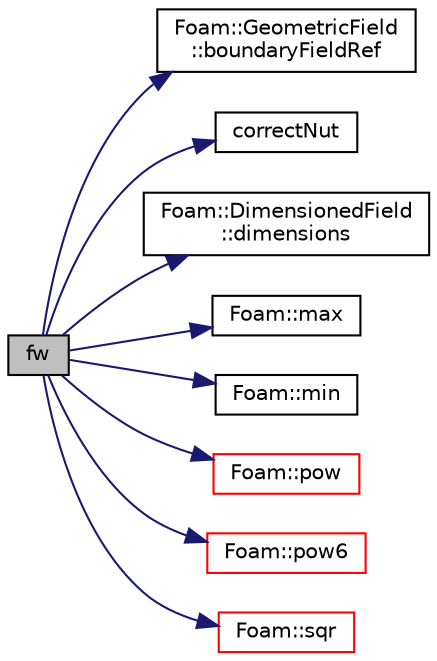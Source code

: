 digraph "fw"
{
  bgcolor="transparent";
  edge [fontname="Helvetica",fontsize="10",labelfontname="Helvetica",labelfontsize="10"];
  node [fontname="Helvetica",fontsize="10",shape=record];
  rankdir="LR";
  Node460 [label="fw",height=0.2,width=0.4,color="black", fillcolor="grey75", style="filled", fontcolor="black"];
  Node460 -> Node461 [color="midnightblue",fontsize="10",style="solid",fontname="Helvetica"];
  Node461 [label="Foam::GeometricField\l::boundaryFieldRef",height=0.2,width=0.4,color="black",URL="$a23249.html#af3831c9fea9f6ae7532a6d57cc67c959",tooltip="Return a reference to the boundary field. "];
  Node460 -> Node462 [color="midnightblue",fontsize="10",style="solid",fontname="Helvetica"];
  Node462 [label="correctNut",height=0.2,width=0.4,color="black",URL="$a32373.html#aaffe89433f18f1ee4137486e19219448"];
  Node460 -> Node463 [color="midnightblue",fontsize="10",style="solid",fontname="Helvetica"];
  Node463 [label="Foam::DimensionedField\l::dimensions",height=0.2,width=0.4,color="black",URL="$a27497.html#a512673c2674ca2d38885f1bb5f6994fb",tooltip="Return dimensions. "];
  Node460 -> Node464 [color="midnightblue",fontsize="10",style="solid",fontname="Helvetica"];
  Node464 [label="Foam::max",height=0.2,width=0.4,color="black",URL="$a21851.html#ac993e906cf2774ae77e666bc24e81733"];
  Node460 -> Node465 [color="midnightblue",fontsize="10",style="solid",fontname="Helvetica"];
  Node465 [label="Foam::min",height=0.2,width=0.4,color="black",URL="$a21851.html#a253e112ad2d56d96230ff39ea7f442dc"];
  Node460 -> Node466 [color="midnightblue",fontsize="10",style="solid",fontname="Helvetica"];
  Node466 [label="Foam::pow",height=0.2,width=0.4,color="red",URL="$a21851.html#a7500c8e9d27a442adc75e287de074c7c"];
  Node460 -> Node470 [color="midnightblue",fontsize="10",style="solid",fontname="Helvetica"];
  Node470 [label="Foam::pow6",height=0.2,width=0.4,color="red",URL="$a21851.html#a04b4396e0871b6db3334ced48a96b80f"];
  Node460 -> Node471 [color="midnightblue",fontsize="10",style="solid",fontname="Helvetica"];
  Node471 [label="Foam::sqr",height=0.2,width=0.4,color="red",URL="$a21851.html#a277dc11c581d53826ab5090b08f3b17b"];
}
